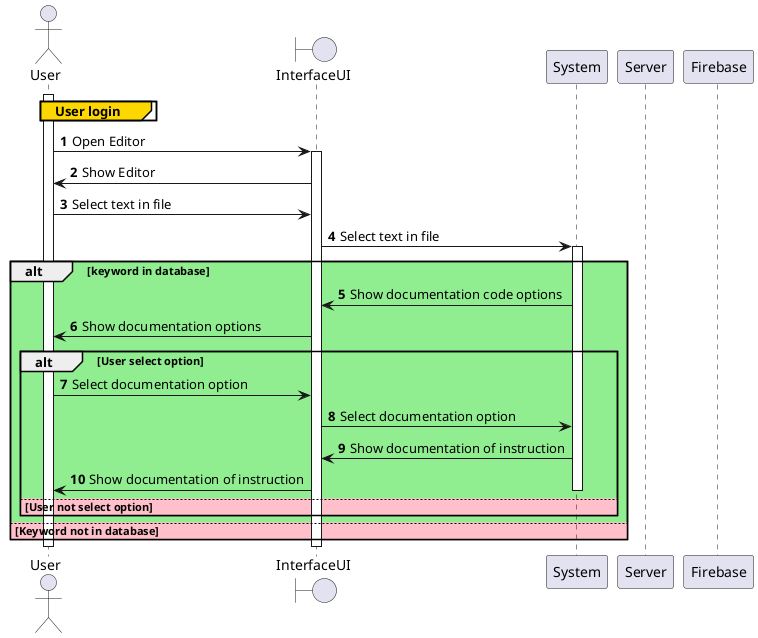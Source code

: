 @startuml
'https://plantuml.com/sequence-diagram

autonumber

actor User
boundary InterfaceUI
participant System
participant Server
participant Firebase

activate User
group#Gold User login

end
User -> InterfaceUI: Open Editor
activate InterfaceUI
User <- InterfaceUI: Show Editor
User -> InterfaceUI: Select text in file
InterfaceUI -> System: Select text in file
activate System

alt #LightGreen keyword in database
  InterfaceUI <- System: Show documentation code options
  User <- InterfaceUI: Show documentation options
  alt #LightGreen User select option
    User -> InterfaceUI: Select documentation option
    InterfaceUI -> System: Select documentation option
    InterfaceUI <- System: Show documentation of instruction
    User <- InterfaceUI: Show documentation of instruction
    'User <- InterfaceUI: Whow Write text
  else #Pink User not select option
    deactivate System
  end
else #Pink Keyword not in database
  'InterfaceUI <- System: Edit file error
  'User x<- InterfaceUI: Edit file error
end

deactivate InterfaceUI
deactivate User

@enduml
